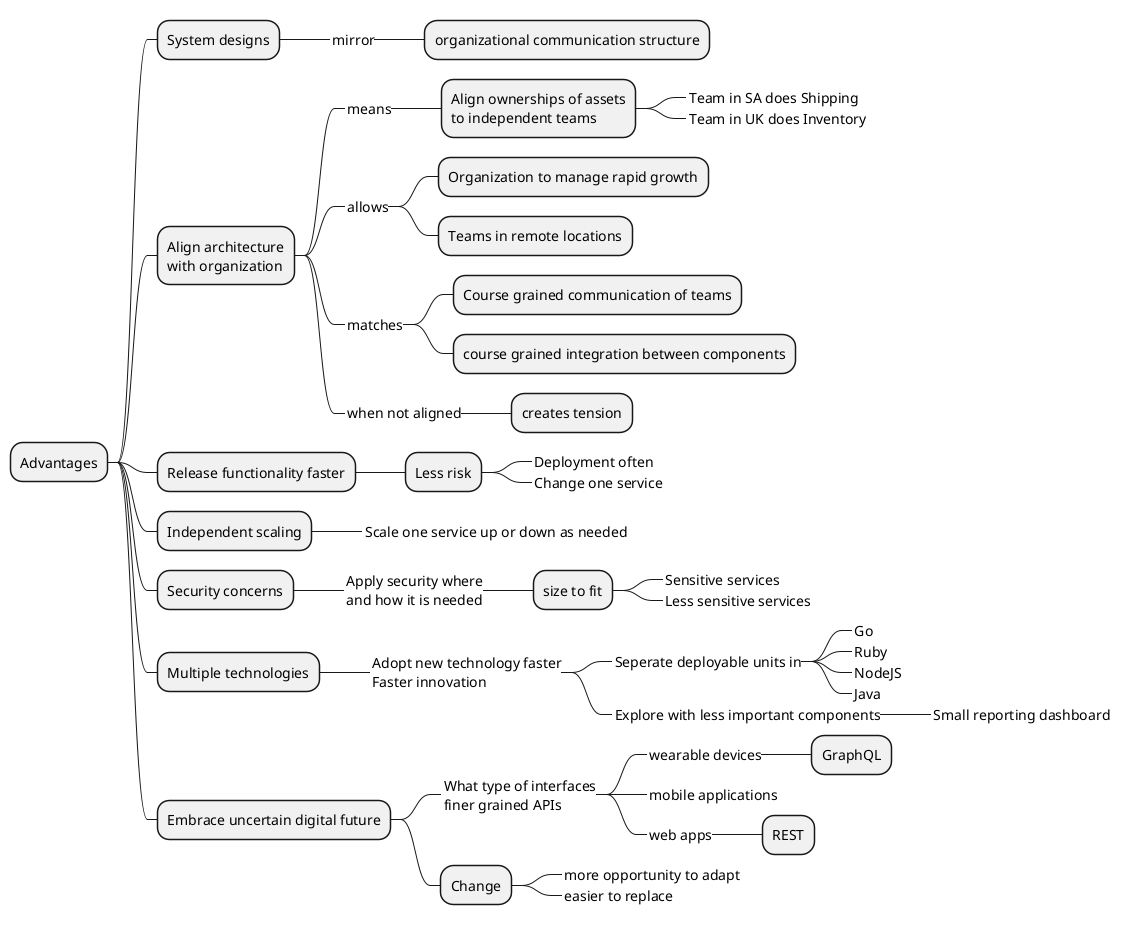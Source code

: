 
@startmindmap "Advantages"


+ Advantages
++ System designs
+++_ mirror
++++ organizational communication structure
++ Align architecture\nwith organization
+++_ means
++++ Align ownerships of assets\nto independent teams
+++++_ Team in SA does Shipping
+++++_ Team in UK does Inventory
+++_ allows
++++ Organization to manage rapid growth
++++ Teams in remote locations
+++_ matches
++++ Course grained communication of teams
++++ course grained integration between components
+++_ when not aligned
++++ creates tension
++ Release functionality faster
+++ Less risk
++++_ Deployment often
++++_ Change one service
++ Independent scaling
+++_ Scale one service up or down as needed
++ Security concerns
+++_ Apply security where\nand how it is needed
++++ size to fit
+++++_ Sensitive services
+++++_ Less sensitive services
++ Multiple technologies
+++_ Adopt new technology faster\nFaster innovation
++++_ Seperate deployable units in
+++++_ Go
+++++_ Ruby
+++++_ NodeJS
+++++_ Java
++++_ Explore with less important components
+++++_ Small reporting dashboard
++ Embrace uncertain digital future
+++_ What type of interfaces\nfiner grained APIs
++++_ wearable devices
+++++ GraphQL
++++_ mobile applications
++++_ web apps
+++++ REST
+++ Change
++++_ more opportunity to adapt
++++_ easier to replace

@endmindmap
